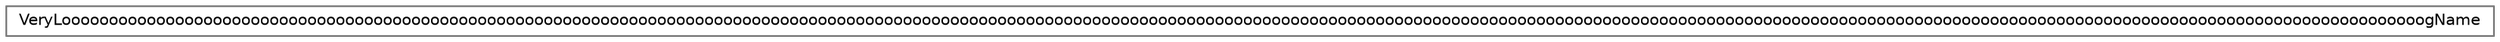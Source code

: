 digraph "Graphical Class Hierarchy"
{
 // LATEX_PDF_SIZE
  bgcolor="transparent";
  edge [fontname=Helvetica,fontsize=10,labelfontname=Helvetica,labelfontsize=10];
  node [fontname=Helvetica,fontsize=10,shape=box,height=0.2,width=0.4];
  rankdir="LR";
  Node0 [id="Node000000",label="VeryLoooooooooooooooooooooooooooooooooooooooooooooooooooooooooooooooooooooooooooooooooooooooooooooooooooooooooooooooooooooooooooooooooooooooooooooooooooooooooooooooooooooooooooooooooooooooooooooooooooooooooooooooooooooooooooooooooooooooooooooooooooooooooogName",height=0.2,width=0.4,color="grey40", fillcolor="white", style="filled",URL="$classVeryLoooooooooooooooooooooooooooooooooooooooooooooooooooooooooooooooooooooooooooooooooooooo72732a7a8cd04f0ab9551a6aaa86a0c2.html",tooltip=" "];
}
